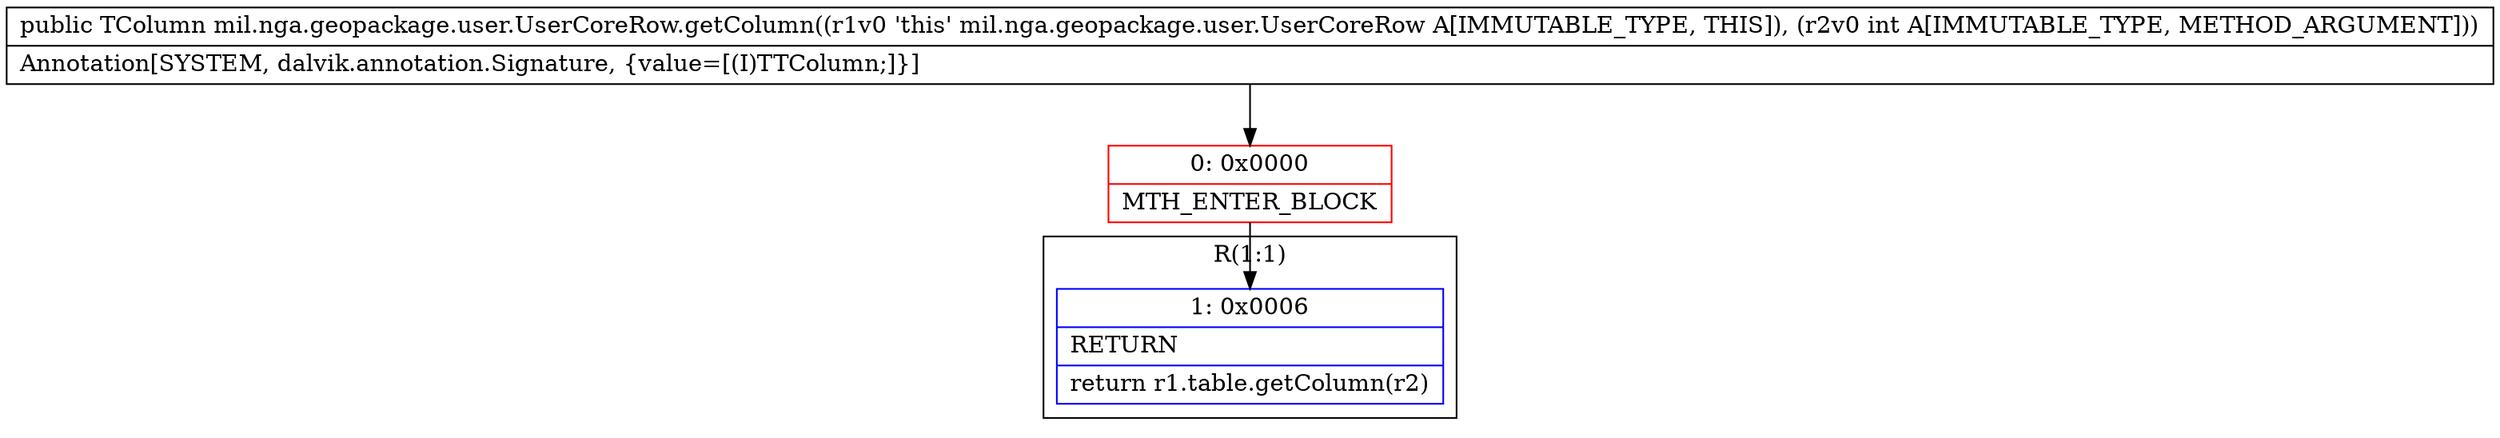 digraph "CFG formil.nga.geopackage.user.UserCoreRow.getColumn(I)Lmil\/nga\/geopackage\/user\/UserColumn;" {
subgraph cluster_Region_1322223216 {
label = "R(1:1)";
node [shape=record,color=blue];
Node_1 [shape=record,label="{1\:\ 0x0006|RETURN\l|return r1.table.getColumn(r2)\l}"];
}
Node_0 [shape=record,color=red,label="{0\:\ 0x0000|MTH_ENTER_BLOCK\l}"];
MethodNode[shape=record,label="{public TColumn mil.nga.geopackage.user.UserCoreRow.getColumn((r1v0 'this' mil.nga.geopackage.user.UserCoreRow A[IMMUTABLE_TYPE, THIS]), (r2v0 int A[IMMUTABLE_TYPE, METHOD_ARGUMENT]))  | Annotation[SYSTEM, dalvik.annotation.Signature, \{value=[(I)TTColumn;]\}]\l}"];
MethodNode -> Node_0;
Node_0 -> Node_1;
}

